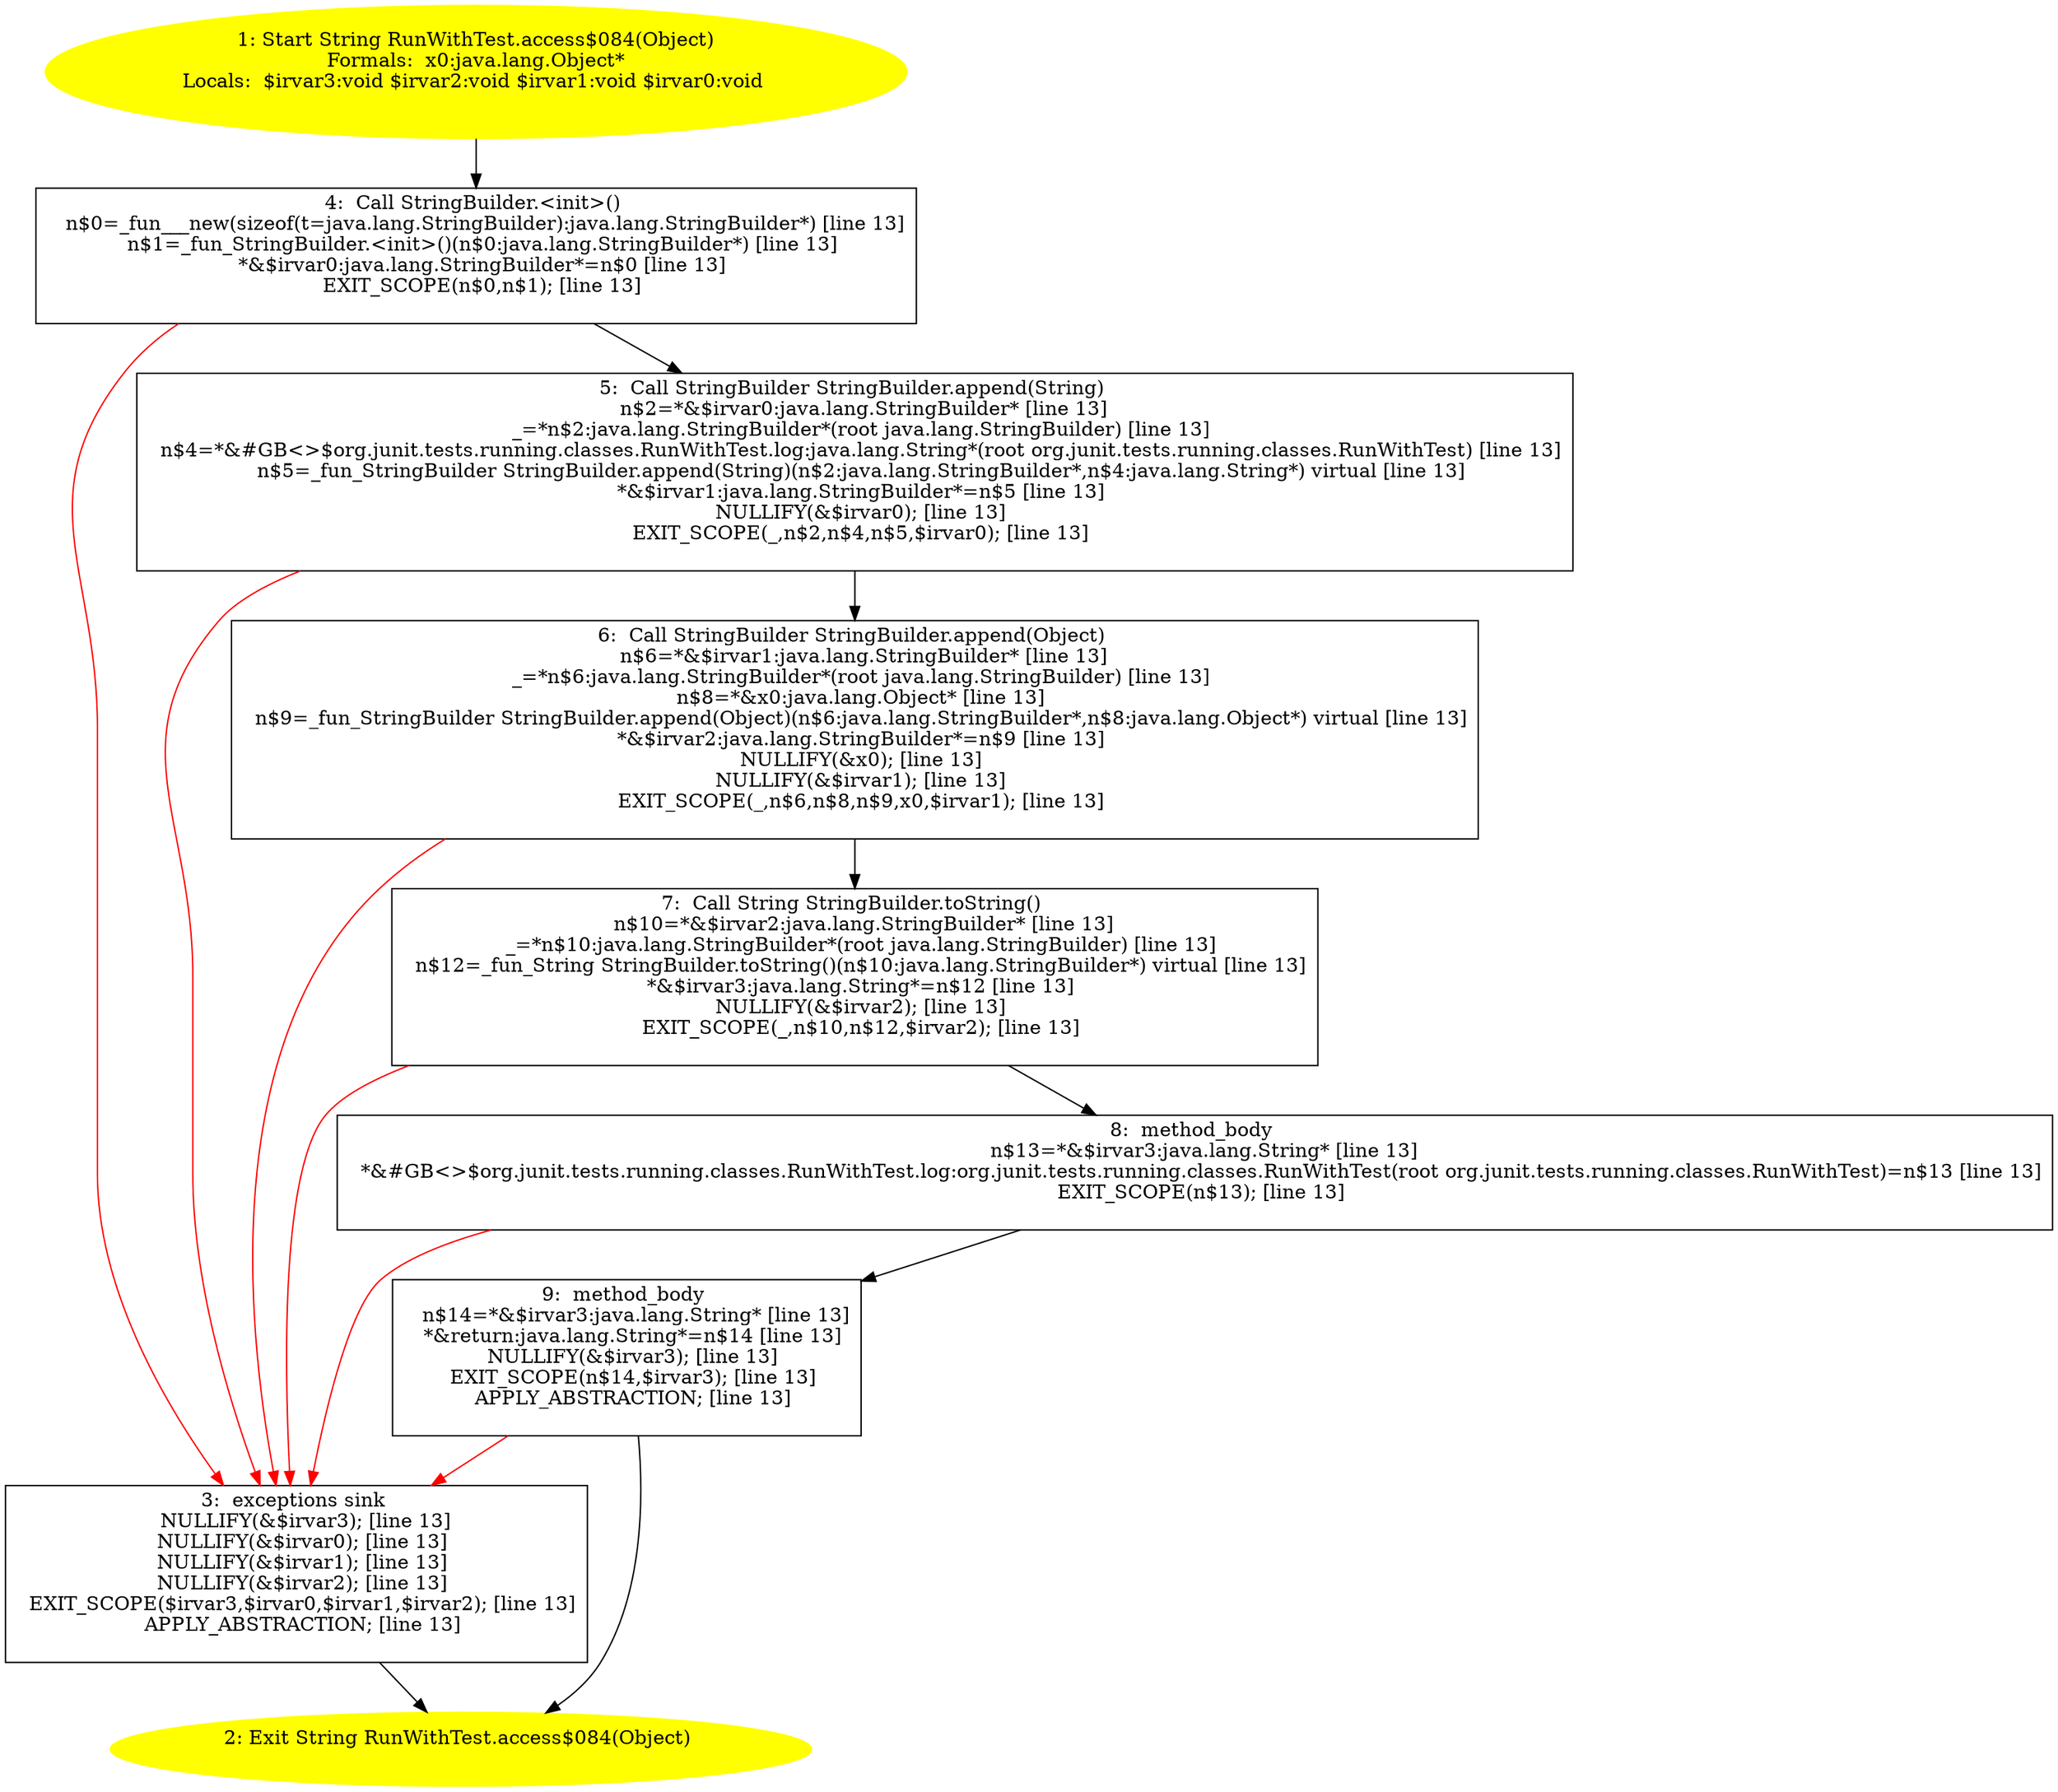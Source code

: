 /* @generated */
digraph cfg {
"org.junit.tests.running.classes.RunWithTest.access$084(java.lang.Object):java.lang.String.43d0d36bfa8b404a006052dd36ae4688_1" [label="1: Start String RunWithTest.access$084(Object)\nFormals:  x0:java.lang.Object*\nLocals:  $irvar3:void $irvar2:void $irvar1:void $irvar0:void \n  " color=yellow style=filled]
	

	 "org.junit.tests.running.classes.RunWithTest.access$084(java.lang.Object):java.lang.String.43d0d36bfa8b404a006052dd36ae4688_1" -> "org.junit.tests.running.classes.RunWithTest.access$084(java.lang.Object):java.lang.String.43d0d36bfa8b404a006052dd36ae4688_4" ;
"org.junit.tests.running.classes.RunWithTest.access$084(java.lang.Object):java.lang.String.43d0d36bfa8b404a006052dd36ae4688_2" [label="2: Exit String RunWithTest.access$084(Object) \n  " color=yellow style=filled]
	

"org.junit.tests.running.classes.RunWithTest.access$084(java.lang.Object):java.lang.String.43d0d36bfa8b404a006052dd36ae4688_3" [label="3:  exceptions sink \n   NULLIFY(&$irvar3); [line 13]\n  NULLIFY(&$irvar0); [line 13]\n  NULLIFY(&$irvar1); [line 13]\n  NULLIFY(&$irvar2); [line 13]\n  EXIT_SCOPE($irvar3,$irvar0,$irvar1,$irvar2); [line 13]\n  APPLY_ABSTRACTION; [line 13]\n " shape="box"]
	

	 "org.junit.tests.running.classes.RunWithTest.access$084(java.lang.Object):java.lang.String.43d0d36bfa8b404a006052dd36ae4688_3" -> "org.junit.tests.running.classes.RunWithTest.access$084(java.lang.Object):java.lang.String.43d0d36bfa8b404a006052dd36ae4688_2" ;
"org.junit.tests.running.classes.RunWithTest.access$084(java.lang.Object):java.lang.String.43d0d36bfa8b404a006052dd36ae4688_4" [label="4:  Call StringBuilder.<init>() \n   n$0=_fun___new(sizeof(t=java.lang.StringBuilder):java.lang.StringBuilder*) [line 13]\n  n$1=_fun_StringBuilder.<init>()(n$0:java.lang.StringBuilder*) [line 13]\n  *&$irvar0:java.lang.StringBuilder*=n$0 [line 13]\n  EXIT_SCOPE(n$0,n$1); [line 13]\n " shape="box"]
	

	 "org.junit.tests.running.classes.RunWithTest.access$084(java.lang.Object):java.lang.String.43d0d36bfa8b404a006052dd36ae4688_4" -> "org.junit.tests.running.classes.RunWithTest.access$084(java.lang.Object):java.lang.String.43d0d36bfa8b404a006052dd36ae4688_5" ;
	 "org.junit.tests.running.classes.RunWithTest.access$084(java.lang.Object):java.lang.String.43d0d36bfa8b404a006052dd36ae4688_4" -> "org.junit.tests.running.classes.RunWithTest.access$084(java.lang.Object):java.lang.String.43d0d36bfa8b404a006052dd36ae4688_3" [color="red" ];
"org.junit.tests.running.classes.RunWithTest.access$084(java.lang.Object):java.lang.String.43d0d36bfa8b404a006052dd36ae4688_5" [label="5:  Call StringBuilder StringBuilder.append(String) \n   n$2=*&$irvar0:java.lang.StringBuilder* [line 13]\n  _=*n$2:java.lang.StringBuilder*(root java.lang.StringBuilder) [line 13]\n  n$4=*&#GB<>$org.junit.tests.running.classes.RunWithTest.log:java.lang.String*(root org.junit.tests.running.classes.RunWithTest) [line 13]\n  n$5=_fun_StringBuilder StringBuilder.append(String)(n$2:java.lang.StringBuilder*,n$4:java.lang.String*) virtual [line 13]\n  *&$irvar1:java.lang.StringBuilder*=n$5 [line 13]\n  NULLIFY(&$irvar0); [line 13]\n  EXIT_SCOPE(_,n$2,n$4,n$5,$irvar0); [line 13]\n " shape="box"]
	

	 "org.junit.tests.running.classes.RunWithTest.access$084(java.lang.Object):java.lang.String.43d0d36bfa8b404a006052dd36ae4688_5" -> "org.junit.tests.running.classes.RunWithTest.access$084(java.lang.Object):java.lang.String.43d0d36bfa8b404a006052dd36ae4688_6" ;
	 "org.junit.tests.running.classes.RunWithTest.access$084(java.lang.Object):java.lang.String.43d0d36bfa8b404a006052dd36ae4688_5" -> "org.junit.tests.running.classes.RunWithTest.access$084(java.lang.Object):java.lang.String.43d0d36bfa8b404a006052dd36ae4688_3" [color="red" ];
"org.junit.tests.running.classes.RunWithTest.access$084(java.lang.Object):java.lang.String.43d0d36bfa8b404a006052dd36ae4688_6" [label="6:  Call StringBuilder StringBuilder.append(Object) \n   n$6=*&$irvar1:java.lang.StringBuilder* [line 13]\n  _=*n$6:java.lang.StringBuilder*(root java.lang.StringBuilder) [line 13]\n  n$8=*&x0:java.lang.Object* [line 13]\n  n$9=_fun_StringBuilder StringBuilder.append(Object)(n$6:java.lang.StringBuilder*,n$8:java.lang.Object*) virtual [line 13]\n  *&$irvar2:java.lang.StringBuilder*=n$9 [line 13]\n  NULLIFY(&x0); [line 13]\n  NULLIFY(&$irvar1); [line 13]\n  EXIT_SCOPE(_,n$6,n$8,n$9,x0,$irvar1); [line 13]\n " shape="box"]
	

	 "org.junit.tests.running.classes.RunWithTest.access$084(java.lang.Object):java.lang.String.43d0d36bfa8b404a006052dd36ae4688_6" -> "org.junit.tests.running.classes.RunWithTest.access$084(java.lang.Object):java.lang.String.43d0d36bfa8b404a006052dd36ae4688_7" ;
	 "org.junit.tests.running.classes.RunWithTest.access$084(java.lang.Object):java.lang.String.43d0d36bfa8b404a006052dd36ae4688_6" -> "org.junit.tests.running.classes.RunWithTest.access$084(java.lang.Object):java.lang.String.43d0d36bfa8b404a006052dd36ae4688_3" [color="red" ];
"org.junit.tests.running.classes.RunWithTest.access$084(java.lang.Object):java.lang.String.43d0d36bfa8b404a006052dd36ae4688_7" [label="7:  Call String StringBuilder.toString() \n   n$10=*&$irvar2:java.lang.StringBuilder* [line 13]\n  _=*n$10:java.lang.StringBuilder*(root java.lang.StringBuilder) [line 13]\n  n$12=_fun_String StringBuilder.toString()(n$10:java.lang.StringBuilder*) virtual [line 13]\n  *&$irvar3:java.lang.String*=n$12 [line 13]\n  NULLIFY(&$irvar2); [line 13]\n  EXIT_SCOPE(_,n$10,n$12,$irvar2); [line 13]\n " shape="box"]
	

	 "org.junit.tests.running.classes.RunWithTest.access$084(java.lang.Object):java.lang.String.43d0d36bfa8b404a006052dd36ae4688_7" -> "org.junit.tests.running.classes.RunWithTest.access$084(java.lang.Object):java.lang.String.43d0d36bfa8b404a006052dd36ae4688_8" ;
	 "org.junit.tests.running.classes.RunWithTest.access$084(java.lang.Object):java.lang.String.43d0d36bfa8b404a006052dd36ae4688_7" -> "org.junit.tests.running.classes.RunWithTest.access$084(java.lang.Object):java.lang.String.43d0d36bfa8b404a006052dd36ae4688_3" [color="red" ];
"org.junit.tests.running.classes.RunWithTest.access$084(java.lang.Object):java.lang.String.43d0d36bfa8b404a006052dd36ae4688_8" [label="8:  method_body \n   n$13=*&$irvar3:java.lang.String* [line 13]\n  *&#GB<>$org.junit.tests.running.classes.RunWithTest.log:org.junit.tests.running.classes.RunWithTest(root org.junit.tests.running.classes.RunWithTest)=n$13 [line 13]\n  EXIT_SCOPE(n$13); [line 13]\n " shape="box"]
	

	 "org.junit.tests.running.classes.RunWithTest.access$084(java.lang.Object):java.lang.String.43d0d36bfa8b404a006052dd36ae4688_8" -> "org.junit.tests.running.classes.RunWithTest.access$084(java.lang.Object):java.lang.String.43d0d36bfa8b404a006052dd36ae4688_9" ;
	 "org.junit.tests.running.classes.RunWithTest.access$084(java.lang.Object):java.lang.String.43d0d36bfa8b404a006052dd36ae4688_8" -> "org.junit.tests.running.classes.RunWithTest.access$084(java.lang.Object):java.lang.String.43d0d36bfa8b404a006052dd36ae4688_3" [color="red" ];
"org.junit.tests.running.classes.RunWithTest.access$084(java.lang.Object):java.lang.String.43d0d36bfa8b404a006052dd36ae4688_9" [label="9:  method_body \n   n$14=*&$irvar3:java.lang.String* [line 13]\n  *&return:java.lang.String*=n$14 [line 13]\n  NULLIFY(&$irvar3); [line 13]\n  EXIT_SCOPE(n$14,$irvar3); [line 13]\n  APPLY_ABSTRACTION; [line 13]\n " shape="box"]
	

	 "org.junit.tests.running.classes.RunWithTest.access$084(java.lang.Object):java.lang.String.43d0d36bfa8b404a006052dd36ae4688_9" -> "org.junit.tests.running.classes.RunWithTest.access$084(java.lang.Object):java.lang.String.43d0d36bfa8b404a006052dd36ae4688_2" ;
	 "org.junit.tests.running.classes.RunWithTest.access$084(java.lang.Object):java.lang.String.43d0d36bfa8b404a006052dd36ae4688_9" -> "org.junit.tests.running.classes.RunWithTest.access$084(java.lang.Object):java.lang.String.43d0d36bfa8b404a006052dd36ae4688_3" [color="red" ];
}

